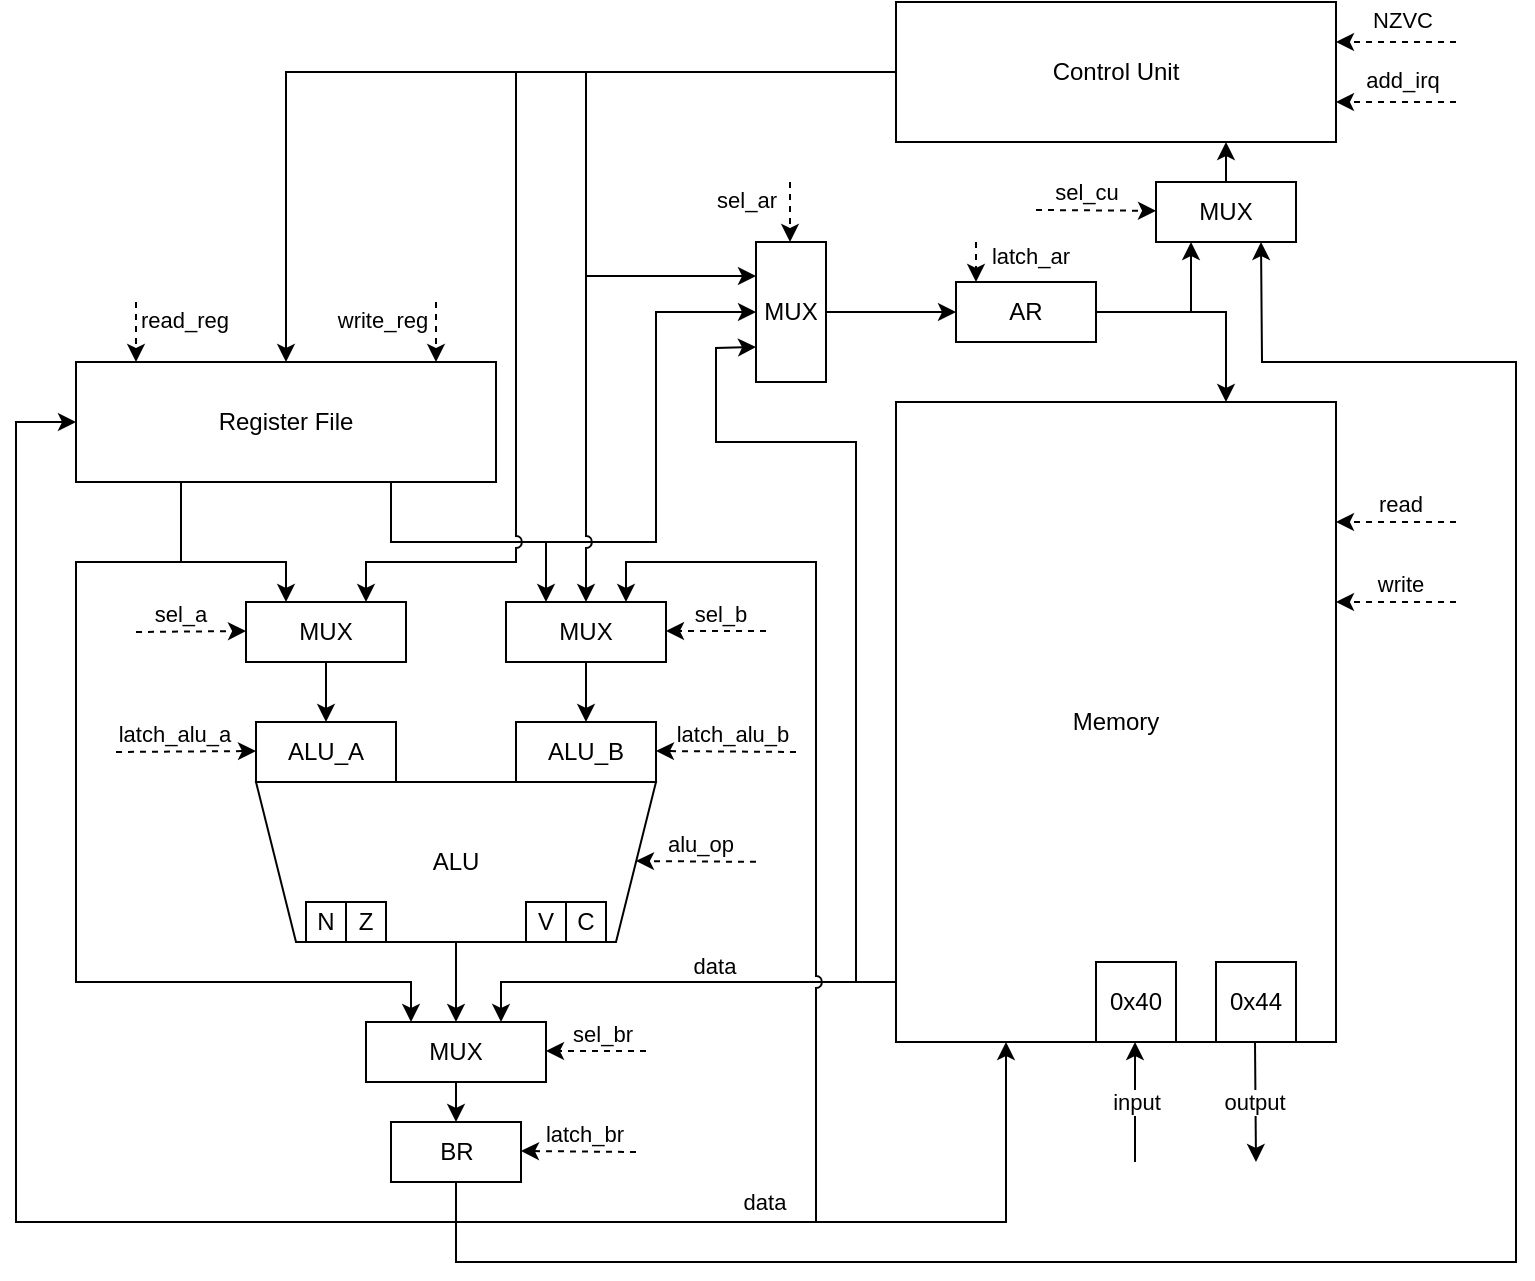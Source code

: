 <mxfile version="27.1.4">
  <diagram name="Page-1" id="099fd60b-425b-db50-ffb0-6b813814b670">
    <mxGraphModel dx="1226" dy="1738" grid="1" gridSize="10" guides="1" tooltips="1" connect="1" arrows="1" fold="1" page="1" pageScale="1" pageWidth="850" pageHeight="1100" background="none" math="0" shadow="0">
      <root>
        <mxCell id="0" />
        <mxCell id="1" parent="0" />
        <mxCell id="rqdni48BAkIkgVTTU-US-25" style="edgeStyle=orthogonalEdgeStyle;rounded=0;orthogonalLoop=1;jettySize=auto;html=1;exitX=0;exitY=0.5;exitDx=0;exitDy=0;" parent="1" source="riJFMd-E-siuRD8wx49H-23" target="riJFMd-E-siuRD8wx49H-57" edge="1">
          <mxGeometry relative="1" as="geometry" />
        </mxCell>
        <mxCell id="riJFMd-E-siuRD8wx49H-23" value="Control Unit" style="rounded=0;whiteSpace=wrap;html=1;" parent="1" vertex="1">
          <mxGeometry x="490" y="-20" width="220" height="70" as="geometry" />
        </mxCell>
        <mxCell id="rqdni48BAkIkgVTTU-US-13" style="edgeStyle=orthogonalEdgeStyle;rounded=0;orthogonalLoop=1;jettySize=auto;html=1;exitX=0.5;exitY=0;exitDx=0;exitDy=0;entryX=0.5;entryY=0;entryDx=0;entryDy=0;" parent="1" source="riJFMd-E-siuRD8wx49H-2" target="riJFMd-E-siuRD8wx49H-24" edge="1">
          <mxGeometry relative="1" as="geometry" />
        </mxCell>
        <mxCell id="riJFMd-E-siuRD8wx49H-2" value="ALU" style="shape=trapezoid;perimeter=trapezoidPerimeter;whiteSpace=wrap;html=1;fixedSize=1;direction=west;rotation=0;" parent="1" vertex="1">
          <mxGeometry x="170" y="370" width="200" height="80" as="geometry" />
        </mxCell>
        <mxCell id="riJFMd-E-siuRD8wx49H-3" value="ALU_B" style="rounded=0;whiteSpace=wrap;html=1;" parent="1" vertex="1">
          <mxGeometry x="300" y="340" width="70" height="30" as="geometry" />
        </mxCell>
        <mxCell id="riJFMd-E-siuRD8wx49H-4" value="ALU_A" style="rounded=0;whiteSpace=wrap;html=1;" parent="1" vertex="1">
          <mxGeometry x="170" y="340" width="70" height="30" as="geometry" />
        </mxCell>
        <mxCell id="rqdni48BAkIkgVTTU-US-14" style="edgeStyle=orthogonalEdgeStyle;rounded=0;orthogonalLoop=1;jettySize=auto;html=1;exitX=0.5;exitY=1;exitDx=0;exitDy=0;entryX=0.5;entryY=0;entryDx=0;entryDy=0;" parent="1" source="riJFMd-E-siuRD8wx49H-24" target="riJFMd-E-siuRD8wx49H-47" edge="1">
          <mxGeometry relative="1" as="geometry" />
        </mxCell>
        <mxCell id="riJFMd-E-siuRD8wx49H-24" value="MUX" style="rounded=0;whiteSpace=wrap;html=1;" parent="1" vertex="1">
          <mxGeometry x="225" y="490" width="90" height="30" as="geometry" />
        </mxCell>
        <mxCell id="rqdni48BAkIkgVTTU-US-12" style="edgeStyle=orthogonalEdgeStyle;rounded=0;orthogonalLoop=1;jettySize=auto;html=1;exitX=0;exitY=0.75;exitDx=0;exitDy=0;entryX=0.75;entryY=0;entryDx=0;entryDy=0;" parent="1" source="riJFMd-E-siuRD8wx49H-31" target="riJFMd-E-siuRD8wx49H-24" edge="1">
          <mxGeometry relative="1" as="geometry">
            <Array as="points">
              <mxPoint x="490" y="470" />
              <mxPoint x="293" y="470" />
            </Array>
          </mxGeometry>
        </mxCell>
        <mxCell id="riJFMd-E-siuRD8wx49H-31" value="Memory" style="rounded=0;whiteSpace=wrap;html=1;" parent="1" vertex="1">
          <mxGeometry x="490" y="180" width="220" height="320" as="geometry" />
        </mxCell>
        <mxCell id="rqdni48BAkIkgVTTU-US-2" style="edgeStyle=orthogonalEdgeStyle;rounded=0;orthogonalLoop=1;jettySize=auto;html=1;exitX=1;exitY=0.5;exitDx=0;exitDy=0;entryX=0.75;entryY=0;entryDx=0;entryDy=0;" parent="1" source="riJFMd-E-siuRD8wx49H-37" target="riJFMd-E-siuRD8wx49H-31" edge="1">
          <mxGeometry relative="1" as="geometry" />
        </mxCell>
        <mxCell id="ua7R3Qg5QjwvmVrSt5He-10" style="edgeStyle=orthogonalEdgeStyle;rounded=0;orthogonalLoop=1;jettySize=auto;html=1;exitX=1;exitY=0.5;exitDx=0;exitDy=0;entryX=0.25;entryY=1;entryDx=0;entryDy=0;" parent="1" source="riJFMd-E-siuRD8wx49H-37" target="ua7R3Qg5QjwvmVrSt5He-6" edge="1">
          <mxGeometry relative="1" as="geometry" />
        </mxCell>
        <mxCell id="riJFMd-E-siuRD8wx49H-37" value="AR" style="rounded=0;whiteSpace=wrap;html=1;" parent="1" vertex="1">
          <mxGeometry x="520" y="120" width="70" height="30" as="geometry" />
        </mxCell>
        <mxCell id="riJFMd-E-siuRD8wx49H-46" style="edgeStyle=orthogonalEdgeStyle;rounded=0;orthogonalLoop=1;jettySize=auto;html=1;exitX=0.5;exitY=1;exitDx=0;exitDy=0;entryX=0.5;entryY=0;entryDx=0;entryDy=0;" parent="1" source="riJFMd-E-siuRD8wx49H-41" target="riJFMd-E-siuRD8wx49H-3" edge="1">
          <mxGeometry relative="1" as="geometry">
            <Array as="points">
              <mxPoint x="335" y="280" />
            </Array>
          </mxGeometry>
        </mxCell>
        <mxCell id="riJFMd-E-siuRD8wx49H-41" value="MUX" style="rounded=0;whiteSpace=wrap;html=1;" parent="1" vertex="1">
          <mxGeometry x="295" y="280" width="80" height="30" as="geometry" />
        </mxCell>
        <mxCell id="rqdni48BAkIkgVTTU-US-23" style="edgeStyle=orthogonalEdgeStyle;rounded=0;orthogonalLoop=1;jettySize=auto;html=1;exitX=0.5;exitY=1;exitDx=0;exitDy=0;entryX=0;entryY=0.5;entryDx=0;entryDy=0;" parent="1" source="riJFMd-E-siuRD8wx49H-47" target="riJFMd-E-siuRD8wx49H-57" edge="1">
          <mxGeometry relative="1" as="geometry">
            <Array as="points">
              <mxPoint x="270" y="590" />
              <mxPoint x="50" y="590" />
              <mxPoint x="50" y="190" />
            </Array>
          </mxGeometry>
        </mxCell>
        <mxCell id="rqdni48BAkIkgVTTU-US-24" style="edgeStyle=orthogonalEdgeStyle;rounded=0;orthogonalLoop=1;jettySize=auto;html=1;exitX=0.5;exitY=1;exitDx=0;exitDy=0;entryX=0.25;entryY=1;entryDx=0;entryDy=0;" parent="1" source="riJFMd-E-siuRD8wx49H-47" target="riJFMd-E-siuRD8wx49H-31" edge="1">
          <mxGeometry relative="1" as="geometry" />
        </mxCell>
        <mxCell id="riJFMd-E-siuRD8wx49H-47" value="BR" style="rounded=0;whiteSpace=wrap;html=1;" parent="1" vertex="1">
          <mxGeometry x="237.5" y="540" width="65" height="30" as="geometry" />
        </mxCell>
        <mxCell id="QVSUZhxjnj2yHQhHwwUk-3" style="edgeStyle=orthogonalEdgeStyle;rounded=0;orthogonalLoop=1;jettySize=auto;html=1;exitX=0.5;exitY=1;exitDx=0;exitDy=0;entryX=0.75;entryY=0;entryDx=0;entryDy=0;jumpStyle=arc;" parent="1" source="riJFMd-E-siuRD8wx49H-47" target="riJFMd-E-siuRD8wx49H-41" edge="1">
          <mxGeometry relative="1" as="geometry">
            <Array as="points">
              <mxPoint x="270" y="590" />
              <mxPoint x="450" y="590" />
              <mxPoint x="450" y="260" />
              <mxPoint x="355" y="260" />
            </Array>
          </mxGeometry>
        </mxCell>
        <mxCell id="rqdni48BAkIkgVTTU-US-8" style="edgeStyle=orthogonalEdgeStyle;rounded=0;orthogonalLoop=1;jettySize=auto;html=1;exitX=0.75;exitY=1;exitDx=0;exitDy=0;entryX=0.25;entryY=0;entryDx=0;entryDy=0;" parent="1" source="riJFMd-E-siuRD8wx49H-57" target="riJFMd-E-siuRD8wx49H-41" edge="1">
          <mxGeometry relative="1" as="geometry" />
        </mxCell>
        <mxCell id="rqdni48BAkIkgVTTU-US-15" style="edgeStyle=orthogonalEdgeStyle;rounded=0;orthogonalLoop=1;jettySize=auto;html=1;exitX=0.25;exitY=1;exitDx=0;exitDy=0;entryX=0.25;entryY=0;entryDx=0;entryDy=0;jumpSize=6;" parent="1" source="riJFMd-E-siuRD8wx49H-57" target="riJFMd-E-siuRD8wx49H-24" edge="1">
          <mxGeometry relative="1" as="geometry">
            <Array as="points">
              <mxPoint x="132" y="260" />
              <mxPoint x="80" y="260" />
              <mxPoint x="80" y="470" />
              <mxPoint x="248" y="470" />
            </Array>
          </mxGeometry>
        </mxCell>
        <mxCell id="zS4TKSHjCkxRC6CheRrW-1" style="edgeStyle=orthogonalEdgeStyle;rounded=0;orthogonalLoop=1;jettySize=auto;html=1;exitX=0.75;exitY=1;exitDx=0;exitDy=0;entryX=0;entryY=0.5;entryDx=0;entryDy=0;" parent="1" source="riJFMd-E-siuRD8wx49H-57" target="riJFMd-E-siuRD8wx49H-66" edge="1">
          <mxGeometry relative="1" as="geometry">
            <Array as="points">
              <mxPoint x="238" y="250" />
              <mxPoint x="370" y="250" />
              <mxPoint x="370" y="135" />
            </Array>
          </mxGeometry>
        </mxCell>
        <mxCell id="ua7R3Qg5QjwvmVrSt5He-2" style="edgeStyle=orthogonalEdgeStyle;rounded=0;orthogonalLoop=1;jettySize=auto;html=1;exitX=0.25;exitY=1;exitDx=0;exitDy=0;entryX=0.25;entryY=0;entryDx=0;entryDy=0;" parent="1" source="riJFMd-E-siuRD8wx49H-57" target="ua7R3Qg5QjwvmVrSt5He-1" edge="1">
          <mxGeometry relative="1" as="geometry">
            <Array as="points">
              <mxPoint x="132" y="260" />
              <mxPoint x="185" y="260" />
            </Array>
          </mxGeometry>
        </mxCell>
        <mxCell id="riJFMd-E-siuRD8wx49H-57" value="Register File" style="rounded=0;whiteSpace=wrap;html=1;" parent="1" vertex="1">
          <mxGeometry x="80" y="160" width="210" height="60" as="geometry" />
        </mxCell>
        <mxCell id="riJFMd-E-siuRD8wx49H-67" style="edgeStyle=orthogonalEdgeStyle;rounded=0;orthogonalLoop=1;jettySize=auto;html=1;exitX=1;exitY=0.5;exitDx=0;exitDy=0;entryX=0;entryY=0.5;entryDx=0;entryDy=0;" parent="1" source="riJFMd-E-siuRD8wx49H-66" target="riJFMd-E-siuRD8wx49H-37" edge="1">
          <mxGeometry relative="1" as="geometry" />
        </mxCell>
        <mxCell id="riJFMd-E-siuRD8wx49H-66" value="MUX" style="rounded=0;whiteSpace=wrap;html=1;" parent="1" vertex="1">
          <mxGeometry x="420" y="100" width="35" height="70" as="geometry" />
        </mxCell>
        <mxCell id="riJFMd-E-siuRD8wx49H-118" value="" style="endArrow=classic;html=1;rounded=0;dashed=1;endFill=1;" parent="1" edge="1">
          <mxGeometry width="50" height="50" relative="1" as="geometry">
            <mxPoint x="770" y="240" as="sourcePoint" />
            <mxPoint x="710" y="240" as="targetPoint" />
          </mxGeometry>
        </mxCell>
        <mxCell id="riJFMd-E-siuRD8wx49H-119" value="&amp;nbsp;read&amp;nbsp; " style="edgeLabel;html=1;align=center;verticalAlign=middle;resizable=0;points=[];" parent="riJFMd-E-siuRD8wx49H-118" vertex="1" connectable="0">
          <mxGeometry x="-0.056" y="-1" relative="1" as="geometry">
            <mxPoint y="-8" as="offset" />
          </mxGeometry>
        </mxCell>
        <mxCell id="riJFMd-E-siuRD8wx49H-120" value="" style="endArrow=classic;html=1;rounded=0;dashed=1;" parent="1" edge="1">
          <mxGeometry width="50" height="50" relative="1" as="geometry">
            <mxPoint x="770" y="280" as="sourcePoint" />
            <mxPoint x="710" y="280" as="targetPoint" />
          </mxGeometry>
        </mxCell>
        <mxCell id="riJFMd-E-siuRD8wx49H-121" value="write" style="edgeLabel;html=1;align=center;verticalAlign=middle;resizable=0;points=[];" parent="riJFMd-E-siuRD8wx49H-120" vertex="1" connectable="0">
          <mxGeometry x="-0.056" y="-1" relative="1" as="geometry">
            <mxPoint y="-8" as="offset" />
          </mxGeometry>
        </mxCell>
        <mxCell id="riJFMd-E-siuRD8wx49H-138" value="" style="endArrow=classic;html=1;rounded=0;dashed=1;" parent="1" edge="1">
          <mxGeometry width="50" height="50" relative="1" as="geometry">
            <mxPoint x="425" y="294.5" as="sourcePoint" />
            <mxPoint x="375" y="294.5" as="targetPoint" />
          </mxGeometry>
        </mxCell>
        <mxCell id="riJFMd-E-siuRD8wx49H-139" value="sel_b" style="edgeLabel;html=1;align=center;verticalAlign=middle;resizable=0;points=[];" parent="riJFMd-E-siuRD8wx49H-138" vertex="1" connectable="0">
          <mxGeometry x="-0.056" y="-1" relative="1" as="geometry">
            <mxPoint y="-8" as="offset" />
          </mxGeometry>
        </mxCell>
        <mxCell id="riJFMd-E-siuRD8wx49H-147" value="N" style="rounded=0;whiteSpace=wrap;html=1;" parent="1" vertex="1">
          <mxGeometry x="195" y="430" width="20" height="20" as="geometry" />
        </mxCell>
        <mxCell id="riJFMd-E-siuRD8wx49H-148" value="Z" style="rounded=0;whiteSpace=wrap;html=1;" parent="1" vertex="1">
          <mxGeometry x="215" y="430" width="20" height="20" as="geometry" />
        </mxCell>
        <mxCell id="riJFMd-E-siuRD8wx49H-150" value="V" style="rounded=0;whiteSpace=wrap;html=1;" parent="1" vertex="1">
          <mxGeometry x="305" y="430" width="20" height="20" as="geometry" />
        </mxCell>
        <mxCell id="riJFMd-E-siuRD8wx49H-151" value="C" style="rounded=0;whiteSpace=wrap;html=1;" parent="1" vertex="1">
          <mxGeometry x="325" y="430" width="20" height="20" as="geometry" />
        </mxCell>
        <mxCell id="riJFMd-E-siuRD8wx49H-156" value="" style="endArrow=classic;html=1;rounded=0;dashed=1;" parent="1" edge="1">
          <mxGeometry width="50" height="50" relative="1" as="geometry">
            <mxPoint x="420" y="409.92" as="sourcePoint" />
            <mxPoint x="360" y="409.5" as="targetPoint" />
          </mxGeometry>
        </mxCell>
        <mxCell id="riJFMd-E-siuRD8wx49H-157" value="alu_op" style="edgeLabel;html=1;align=center;verticalAlign=middle;resizable=0;points=[];" parent="riJFMd-E-siuRD8wx49H-156" vertex="1" connectable="0">
          <mxGeometry x="-0.056" y="-1" relative="1" as="geometry">
            <mxPoint y="-8" as="offset" />
          </mxGeometry>
        </mxCell>
        <mxCell id="EaKisJZvBfBLLmFNlHl6-3" value="" style="endArrow=classic;html=1;rounded=0;dashed=1;entryX=0.25;entryY=1;entryDx=0;entryDy=0;" parent="1" edge="1">
          <mxGeometry width="50" height="50" relative="1" as="geometry">
            <mxPoint x="770" as="sourcePoint" />
            <mxPoint x="710" y="-1.137e-13" as="targetPoint" />
          </mxGeometry>
        </mxCell>
        <mxCell id="EaKisJZvBfBLLmFNlHl6-4" value="NZVC" style="edgeLabel;html=1;align=center;verticalAlign=middle;resizable=0;points=[];" parent="EaKisJZvBfBLLmFNlHl6-3" vertex="1" connectable="0">
          <mxGeometry x="-0.056" y="-3" relative="1" as="geometry">
            <mxPoint x="1" y="-8" as="offset" />
          </mxGeometry>
        </mxCell>
        <mxCell id="rqdni48BAkIkgVTTU-US-27" value="0x44" style="rounded=0;whiteSpace=wrap;html=1;" parent="1" vertex="1">
          <mxGeometry x="650" y="460" width="40" height="40" as="geometry" />
        </mxCell>
        <mxCell id="rqdni48BAkIkgVTTU-US-28" value="0x40" style="rounded=0;whiteSpace=wrap;html=1;" parent="1" vertex="1">
          <mxGeometry x="590" y="460" width="40" height="40" as="geometry" />
        </mxCell>
        <mxCell id="rqdni48BAkIkgVTTU-US-29" value="" style="endArrow=classic;html=1;rounded=0;" parent="1" edge="1">
          <mxGeometry width="50" height="50" relative="1" as="geometry">
            <mxPoint x="609.5" y="560" as="sourcePoint" />
            <mxPoint x="609.5" y="500" as="targetPoint" />
          </mxGeometry>
        </mxCell>
        <mxCell id="rqdni48BAkIkgVTTU-US-35" value="input" style="edgeLabel;html=1;align=center;verticalAlign=middle;resizable=0;points=[];" parent="rqdni48BAkIkgVTTU-US-29" vertex="1" connectable="0">
          <mxGeometry x="-0.067" y="2" relative="1" as="geometry">
            <mxPoint x="2" y="-2" as="offset" />
          </mxGeometry>
        </mxCell>
        <mxCell id="rqdni48BAkIkgVTTU-US-30" value="" style="endArrow=classic;html=1;rounded=0;" parent="1" edge="1">
          <mxGeometry width="50" height="50" relative="1" as="geometry">
            <mxPoint x="669.5" y="500" as="sourcePoint" />
            <mxPoint x="670" y="560" as="targetPoint" />
          </mxGeometry>
        </mxCell>
        <mxCell id="rqdni48BAkIkgVTTU-US-36" value="output" style="edgeLabel;html=1;align=center;verticalAlign=middle;resizable=0;points=[];" parent="rqdni48BAkIkgVTTU-US-30" vertex="1" connectable="0">
          <mxGeometry x="-0.034" y="-3" relative="1" as="geometry">
            <mxPoint x="2" y="1" as="offset" />
          </mxGeometry>
        </mxCell>
        <mxCell id="rqdni48BAkIkgVTTU-US-37" value="" style="endArrow=classic;html=1;rounded=0;dashed=1;" parent="1" edge="1">
          <mxGeometry width="50" height="50" relative="1" as="geometry">
            <mxPoint x="530" y="100" as="sourcePoint" />
            <mxPoint x="530" y="120" as="targetPoint" />
          </mxGeometry>
        </mxCell>
        <mxCell id="rqdni48BAkIkgVTTU-US-38" value="latch_ar" style="edgeLabel;html=1;align=center;verticalAlign=middle;resizable=0;points=[];" parent="rqdni48BAkIkgVTTU-US-37" vertex="1" connectable="0">
          <mxGeometry x="-0.056" y="-4" relative="1" as="geometry">
            <mxPoint x="31" y="-3" as="offset" />
          </mxGeometry>
        </mxCell>
        <mxCell id="rqdni48BAkIkgVTTU-US-42" value="" style="endArrow=classic;html=1;rounded=0;dashed=1;" parent="1" edge="1">
          <mxGeometry width="50" height="50" relative="1" as="geometry">
            <mxPoint x="437" y="70" as="sourcePoint" />
            <mxPoint x="437" y="100" as="targetPoint" />
          </mxGeometry>
        </mxCell>
        <mxCell id="rqdni48BAkIkgVTTU-US-43" value="sel_ar" style="edgeLabel;html=1;align=center;verticalAlign=middle;resizable=0;points=[];" parent="rqdni48BAkIkgVTTU-US-42" vertex="1" connectable="0">
          <mxGeometry x="-0.056" y="-4" relative="1" as="geometry">
            <mxPoint x="-18" y="-5" as="offset" />
          </mxGeometry>
        </mxCell>
        <mxCell id="rqdni48BAkIkgVTTU-US-44" value="" style="endArrow=classic;html=1;rounded=0;dashed=1;" parent="1" edge="1">
          <mxGeometry width="50" height="50" relative="1" as="geometry">
            <mxPoint x="365" y="504.5" as="sourcePoint" />
            <mxPoint x="315" y="504.5" as="targetPoint" />
          </mxGeometry>
        </mxCell>
        <mxCell id="rqdni48BAkIkgVTTU-US-45" value="sel_br" style="edgeLabel;html=1;align=center;verticalAlign=middle;resizable=0;points=[];" parent="rqdni48BAkIkgVTTU-US-44" vertex="1" connectable="0">
          <mxGeometry x="-0.056" y="-1" relative="1" as="geometry">
            <mxPoint x="1" y="-8" as="offset" />
          </mxGeometry>
        </mxCell>
        <mxCell id="rqdni48BAkIkgVTTU-US-46" value="" style="endArrow=classic;html=1;rounded=0;dashed=1;" parent="1" edge="1">
          <mxGeometry width="50" height="50" relative="1" as="geometry">
            <mxPoint x="360" y="555" as="sourcePoint" />
            <mxPoint x="302.5" y="554.5" as="targetPoint" />
          </mxGeometry>
        </mxCell>
        <mxCell id="rqdni48BAkIkgVTTU-US-47" value="latch_br" style="edgeLabel;html=1;align=center;verticalAlign=middle;resizable=0;points=[];" parent="rqdni48BAkIkgVTTU-US-46" vertex="1" connectable="0">
          <mxGeometry x="-0.056" y="-1" relative="1" as="geometry">
            <mxPoint x="1" y="-8" as="offset" />
          </mxGeometry>
        </mxCell>
        <mxCell id="rqdni48BAkIkgVTTU-US-49" value="" style="endArrow=classic;html=1;rounded=0;dashed=1;" parent="1" edge="1">
          <mxGeometry width="50" height="50" relative="1" as="geometry">
            <mxPoint x="440" y="355" as="sourcePoint" />
            <mxPoint x="370" y="354.5" as="targetPoint" />
          </mxGeometry>
        </mxCell>
        <mxCell id="rqdni48BAkIkgVTTU-US-50" value="latch_alu_b" style="edgeLabel;html=1;align=center;verticalAlign=middle;resizable=0;points=[];" parent="rqdni48BAkIkgVTTU-US-49" vertex="1" connectable="0">
          <mxGeometry x="-0.056" y="-1" relative="1" as="geometry">
            <mxPoint x="1" y="-8" as="offset" />
          </mxGeometry>
        </mxCell>
        <mxCell id="rqdni48BAkIkgVTTU-US-51" value="" style="endArrow=classic;html=1;rounded=0;dashed=1;" parent="1" edge="1">
          <mxGeometry width="50" height="50" relative="1" as="geometry">
            <mxPoint x="100" y="355" as="sourcePoint" />
            <mxPoint x="170" y="354.5" as="targetPoint" />
          </mxGeometry>
        </mxCell>
        <mxCell id="rqdni48BAkIkgVTTU-US-52" value="latch_alu_a" style="edgeLabel;html=1;align=center;verticalAlign=middle;resizable=0;points=[];" parent="rqdni48BAkIkgVTTU-US-51" vertex="1" connectable="0">
          <mxGeometry x="-0.056" y="-1" relative="1" as="geometry">
            <mxPoint x="-4" y="-10" as="offset" />
          </mxGeometry>
        </mxCell>
        <mxCell id="rqdni48BAkIkgVTTU-US-54" value="data" style="edgeLabel;html=1;align=center;verticalAlign=middle;resizable=0;points=[];" parent="1" vertex="1" connectable="0">
          <mxGeometry x="410" y="580" as="geometry">
            <mxPoint x="14" as="offset" />
          </mxGeometry>
        </mxCell>
        <mxCell id="rqdni48BAkIkgVTTU-US-55" value="data" style="edgeLabel;html=1;align=center;verticalAlign=middle;resizable=0;points=[];" parent="1" vertex="1" connectable="0">
          <mxGeometry x="385" y="462" as="geometry">
            <mxPoint x="14" as="offset" />
          </mxGeometry>
        </mxCell>
        <mxCell id="rqdni48BAkIkgVTTU-US-57" value="" style="endArrow=classic;html=1;rounded=0;dashed=1;" parent="1" edge="1">
          <mxGeometry width="50" height="50" relative="1" as="geometry">
            <mxPoint x="110" y="130" as="sourcePoint" />
            <mxPoint x="110" y="160" as="targetPoint" />
          </mxGeometry>
        </mxCell>
        <mxCell id="rqdni48BAkIkgVTTU-US-58" value="read_reg" style="edgeLabel;html=1;align=center;verticalAlign=middle;resizable=0;points=[];" parent="rqdni48BAkIkgVTTU-US-57" vertex="1" connectable="0">
          <mxGeometry x="-0.056" y="-4" relative="1" as="geometry">
            <mxPoint x="28" y="-5" as="offset" />
          </mxGeometry>
        </mxCell>
        <mxCell id="rqdni48BAkIkgVTTU-US-59" value="" style="endArrow=classic;html=1;rounded=0;dashed=1;" parent="1" edge="1">
          <mxGeometry width="50" height="50" relative="1" as="geometry">
            <mxPoint x="260" y="130" as="sourcePoint" />
            <mxPoint x="260" y="160" as="targetPoint" />
          </mxGeometry>
        </mxCell>
        <mxCell id="rqdni48BAkIkgVTTU-US-60" value="write_reg" style="edgeLabel;html=1;align=center;verticalAlign=middle;resizable=0;points=[];" parent="rqdni48BAkIkgVTTU-US-59" vertex="1" connectable="0">
          <mxGeometry x="-0.056" y="-4" relative="1" as="geometry">
            <mxPoint x="-23" y="-5" as="offset" />
          </mxGeometry>
        </mxCell>
        <mxCell id="zS4TKSHjCkxRC6CheRrW-2" value="" style="endArrow=classic;html=1;rounded=0;entryX=0;entryY=0.75;entryDx=0;entryDy=0;" parent="1" target="riJFMd-E-siuRD8wx49H-66" edge="1">
          <mxGeometry width="50" height="50" relative="1" as="geometry">
            <mxPoint x="480" y="470" as="sourcePoint" />
            <mxPoint x="400" y="160" as="targetPoint" />
            <Array as="points">
              <mxPoint x="470" y="470" />
              <mxPoint x="470" y="200" />
              <mxPoint x="400" y="200" />
              <mxPoint x="400" y="153" />
            </Array>
          </mxGeometry>
        </mxCell>
        <mxCell id="QVSUZhxjnj2yHQhHwwUk-1" style="edgeStyle=orthogonalEdgeStyle;rounded=0;orthogonalLoop=1;jettySize=auto;html=1;exitX=0;exitY=0.5;exitDx=0;exitDy=0;entryX=0.5;entryY=0;entryDx=0;entryDy=0;jumpStyle=arc;" parent="1" source="riJFMd-E-siuRD8wx49H-23" target="riJFMd-E-siuRD8wx49H-41" edge="1">
          <mxGeometry relative="1" as="geometry" />
        </mxCell>
        <mxCell id="rqdni48BAkIkgVTTU-US-21" value="" style="endArrow=classic;html=1;rounded=0;" parent="1" edge="1">
          <mxGeometry width="50" height="50" relative="1" as="geometry">
            <mxPoint x="335" y="117" as="sourcePoint" />
            <mxPoint x="420" y="117" as="targetPoint" />
          </mxGeometry>
        </mxCell>
        <mxCell id="ua7R3Qg5QjwvmVrSt5He-3" style="edgeStyle=orthogonalEdgeStyle;rounded=0;orthogonalLoop=1;jettySize=auto;html=1;exitX=0.5;exitY=1;exitDx=0;exitDy=0;entryX=0.5;entryY=0;entryDx=0;entryDy=0;" parent="1" source="ua7R3Qg5QjwvmVrSt5He-1" target="riJFMd-E-siuRD8wx49H-4" edge="1">
          <mxGeometry relative="1" as="geometry" />
        </mxCell>
        <mxCell id="ua7R3Qg5QjwvmVrSt5He-1" value="MUX" style="rounded=0;whiteSpace=wrap;html=1;" parent="1" vertex="1">
          <mxGeometry x="165" y="280" width="80" height="30" as="geometry" />
        </mxCell>
        <mxCell id="ua7R3Qg5QjwvmVrSt5He-12" style="edgeStyle=orthogonalEdgeStyle;rounded=0;orthogonalLoop=1;jettySize=auto;html=1;exitX=0.5;exitY=0;exitDx=0;exitDy=0;entryX=0.75;entryY=1;entryDx=0;entryDy=0;" parent="1" source="ua7R3Qg5QjwvmVrSt5He-6" target="riJFMd-E-siuRD8wx49H-23" edge="1">
          <mxGeometry relative="1" as="geometry" />
        </mxCell>
        <mxCell id="ua7R3Qg5QjwvmVrSt5He-6" value="MUX" style="rounded=0;whiteSpace=wrap;html=1;" parent="1" vertex="1">
          <mxGeometry x="620" y="70" width="70" height="30" as="geometry" />
        </mxCell>
        <mxCell id="ua7R3Qg5QjwvmVrSt5He-7" style="edgeStyle=orthogonalEdgeStyle;rounded=0;orthogonalLoop=1;jettySize=auto;html=1;exitX=0;exitY=0.5;exitDx=0;exitDy=0;entryX=0.75;entryY=0;entryDx=0;entryDy=0;jumpStyle=arc;" parent="1" source="riJFMd-E-siuRD8wx49H-23" target="ua7R3Qg5QjwvmVrSt5He-1" edge="1">
          <mxGeometry relative="1" as="geometry">
            <Array as="points">
              <mxPoint x="300" y="15" />
              <mxPoint x="300" y="260" />
              <mxPoint x="225" y="260" />
            </Array>
          </mxGeometry>
        </mxCell>
        <mxCell id="ua7R3Qg5QjwvmVrSt5He-14" value="" style="endArrow=classic;html=1;rounded=0;exitX=0.5;exitY=1;exitDx=0;exitDy=0;entryX=0.75;entryY=1;entryDx=0;entryDy=0;" parent="1" source="riJFMd-E-siuRD8wx49H-47" target="ua7R3Qg5QjwvmVrSt5He-6" edge="1">
          <mxGeometry width="50" height="50" relative="1" as="geometry">
            <mxPoint x="350" y="640" as="sourcePoint" />
            <mxPoint x="340" y="680" as="targetPoint" />
            <Array as="points">
              <mxPoint x="270" y="610" />
              <mxPoint x="800" y="610" />
              <mxPoint x="800" y="160" />
              <mxPoint x="673" y="160" />
            </Array>
          </mxGeometry>
        </mxCell>
        <mxCell id="ua7R3Qg5QjwvmVrSt5He-16" value="" style="endArrow=classic;html=1;rounded=0;dashed=1;" parent="1" edge="1">
          <mxGeometry width="50" height="50" relative="1" as="geometry">
            <mxPoint x="560" y="84" as="sourcePoint" />
            <mxPoint x="620" y="84.41" as="targetPoint" />
          </mxGeometry>
        </mxCell>
        <mxCell id="ua7R3Qg5QjwvmVrSt5He-17" value="sel_cu" style="edgeLabel;html=1;align=center;verticalAlign=middle;resizable=0;points=[];" parent="ua7R3Qg5QjwvmVrSt5He-16" vertex="1" connectable="0">
          <mxGeometry x="-0.056" y="-1" relative="1" as="geometry">
            <mxPoint x="-4" y="-10" as="offset" />
          </mxGeometry>
        </mxCell>
        <mxCell id="VKz5n5FhvgQKnVYOfH1z-1" value="" style="endArrow=classic;html=1;rounded=0;dashed=1;" parent="1" edge="1">
          <mxGeometry width="50" height="50" relative="1" as="geometry">
            <mxPoint x="110" y="295" as="sourcePoint" />
            <mxPoint x="165" y="294.5" as="targetPoint" />
          </mxGeometry>
        </mxCell>
        <mxCell id="VKz5n5FhvgQKnVYOfH1z-2" value="sel_a" style="edgeLabel;html=1;align=center;verticalAlign=middle;resizable=0;points=[];" parent="VKz5n5FhvgQKnVYOfH1z-1" vertex="1" connectable="0">
          <mxGeometry x="-0.056" y="-1" relative="1" as="geometry">
            <mxPoint x="-4" y="-10" as="offset" />
          </mxGeometry>
        </mxCell>
        <mxCell id="dcCsOI7b0zwr7jwVO1Zw-1" value="" style="endArrow=classic;html=1;rounded=0;dashed=1;entryX=0.25;entryY=1;entryDx=0;entryDy=0;" edge="1" parent="1">
          <mxGeometry width="50" height="50" relative="1" as="geometry">
            <mxPoint x="770" y="30.0" as="sourcePoint" />
            <mxPoint x="710" y="30" as="targetPoint" />
          </mxGeometry>
        </mxCell>
        <mxCell id="dcCsOI7b0zwr7jwVO1Zw-2" value="add_irq" style="edgeLabel;html=1;align=center;verticalAlign=middle;resizable=0;points=[];" vertex="1" connectable="0" parent="dcCsOI7b0zwr7jwVO1Zw-1">
          <mxGeometry x="-0.056" y="-3" relative="1" as="geometry">
            <mxPoint x="1" y="-8" as="offset" />
          </mxGeometry>
        </mxCell>
      </root>
    </mxGraphModel>
  </diagram>
</mxfile>
